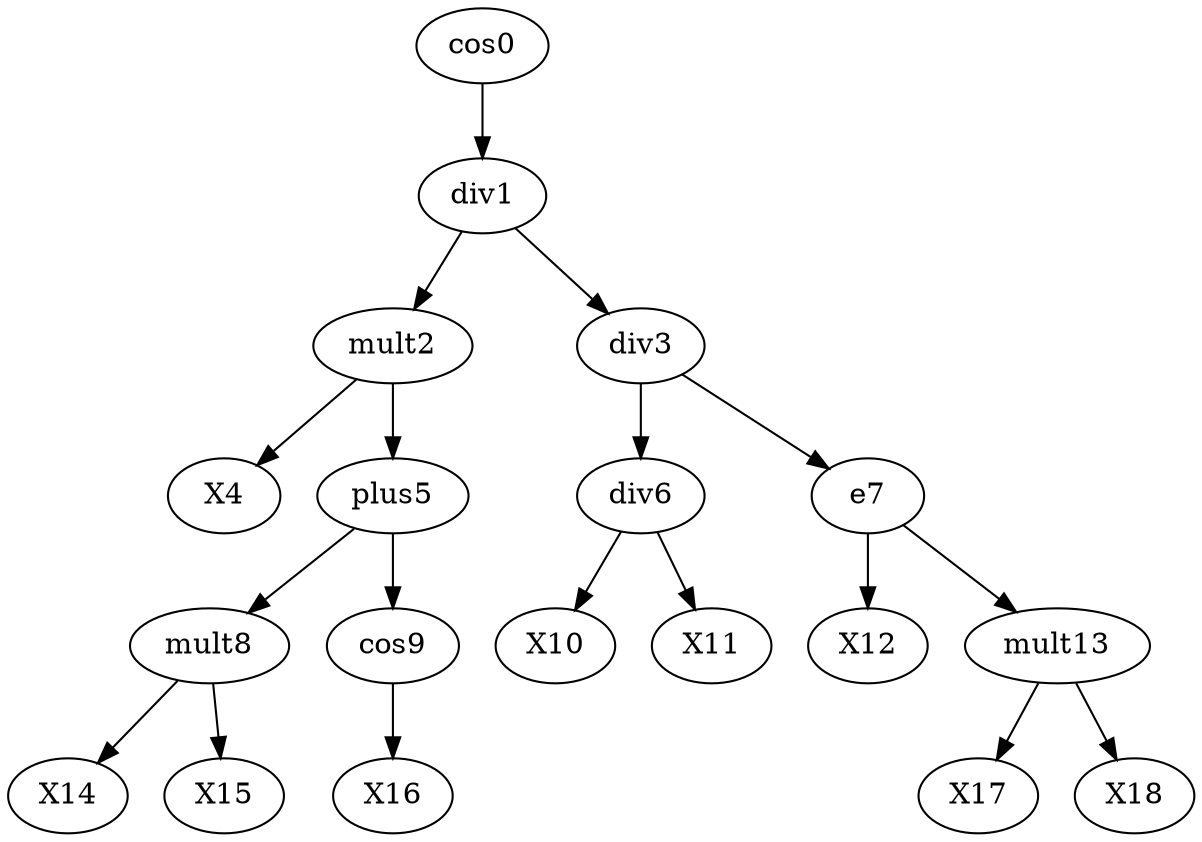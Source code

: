digraph T {
	cos0 -> div1;
	div1 -> mult2;
	div1 -> div3;
	mult2 -> X4;
	mult2 -> plus5;
	div3 -> div6;
	div3 -> e7;
	plus5 -> mult8;
	plus5 -> cos9;
	div6 -> X10;
	div6 -> X11;
	e7 -> X12;
	e7 -> mult13;
	mult8 -> X14;
	mult8 -> X15;
	cos9 -> X16;
	mult13 -> X17;
	mult13 -> X18;
}
